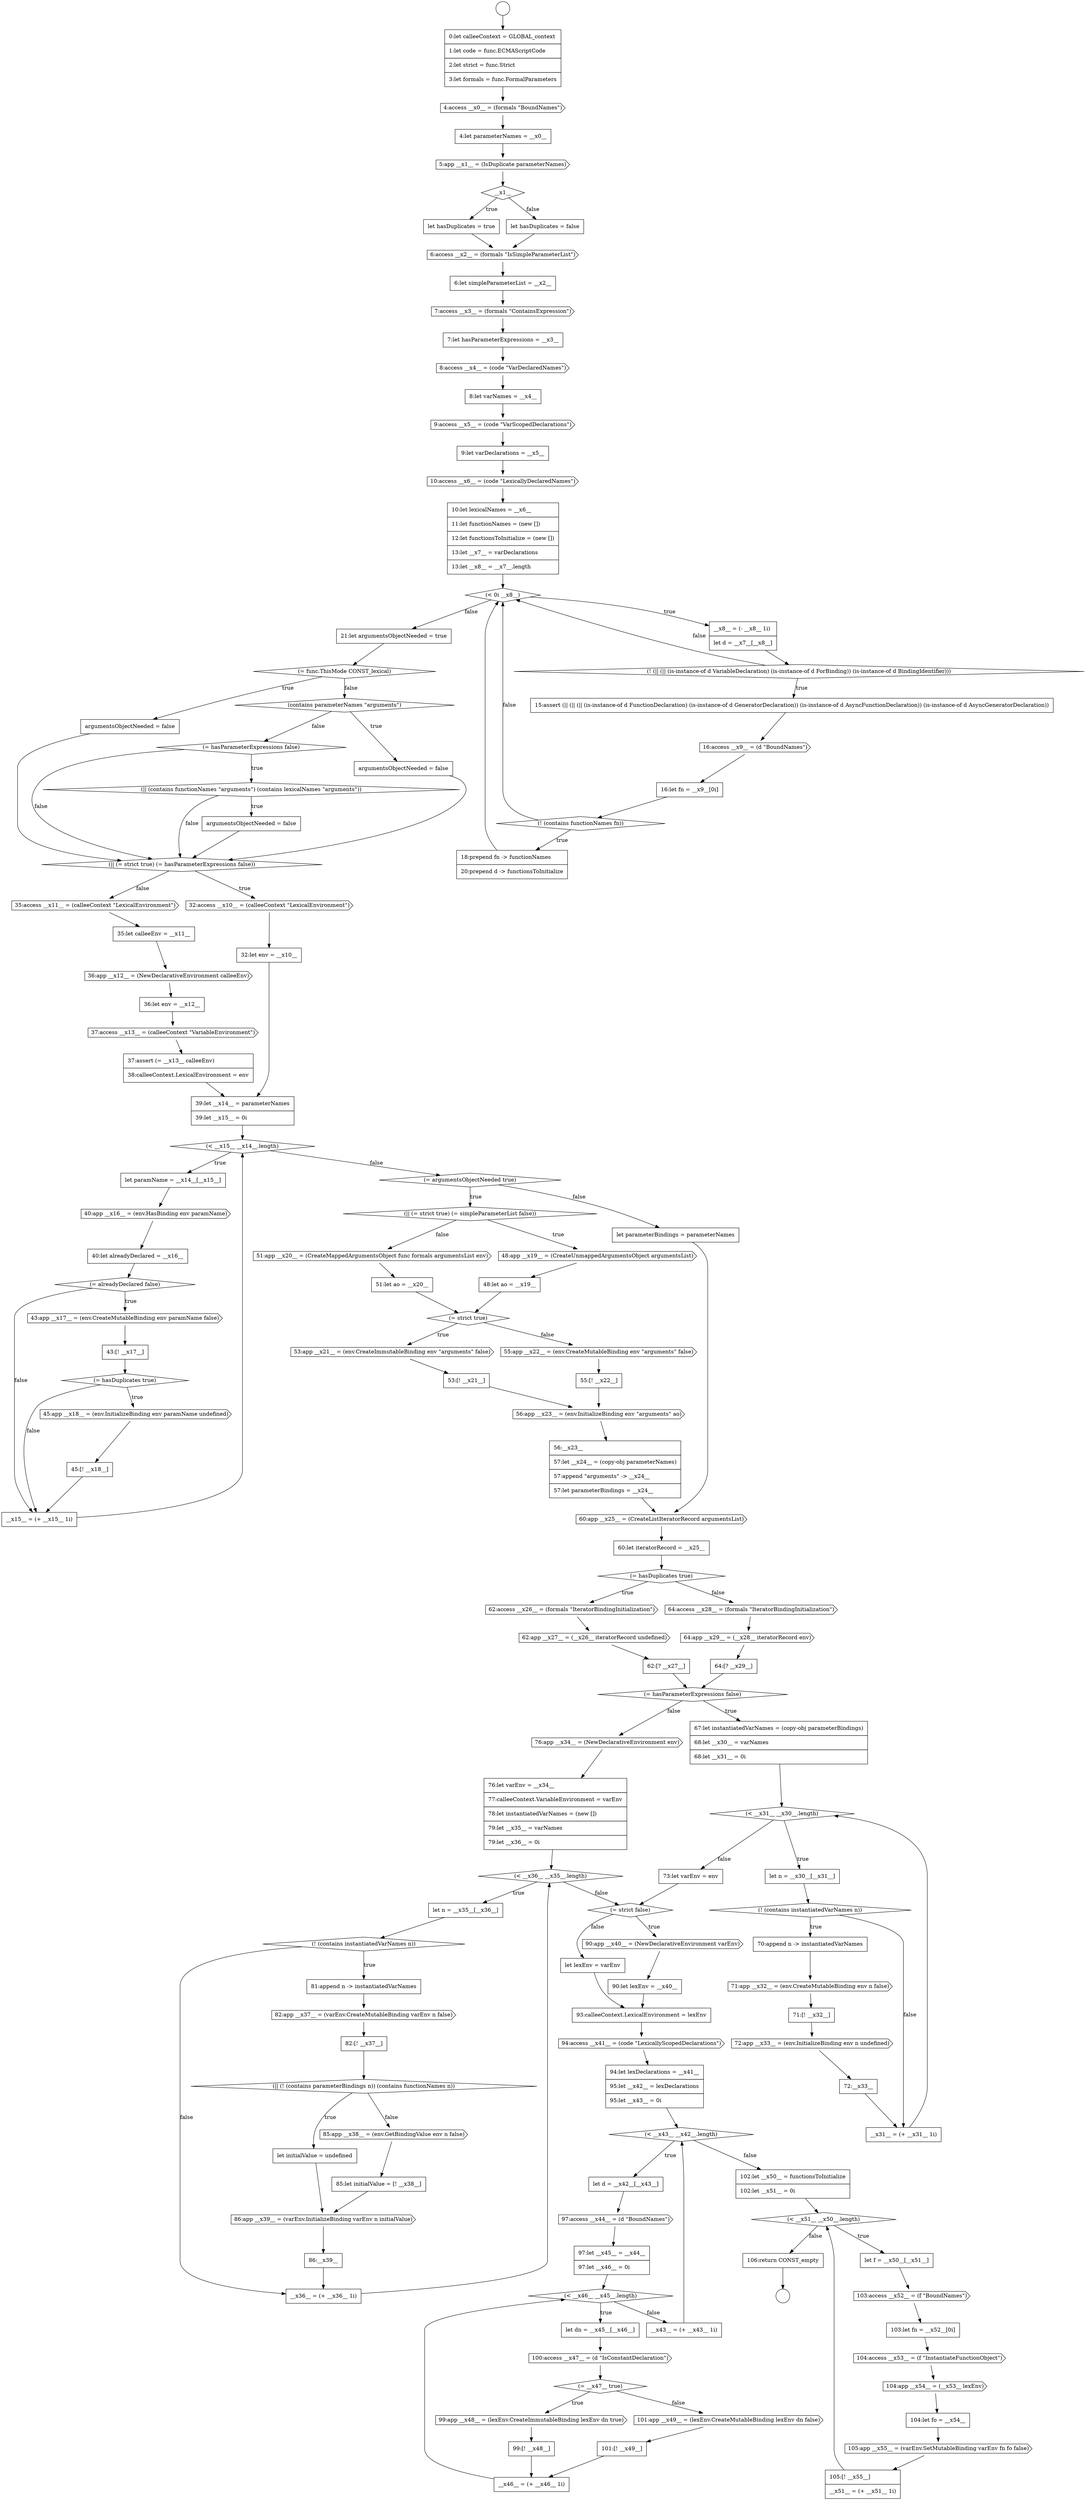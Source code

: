 digraph {
  node2417 [shape=none, margin=0, label=<<font color="black">
    <table border="0" cellborder="1" cellspacing="0" cellpadding="10">
      <tr><td align="left">7:let hasParameterExpressions = __x3__</td></tr>
    </table>
  </font>> color="black" fillcolor="white" style=filled]
  node2452 [shape=cds, label=<<font color="black">40:app __x16__ = (env.HasBinding env paramName)</font>> color="black" fillcolor="white" style=filled]
  node2412 [shape=none, margin=0, label=<<font color="black">
    <table border="0" cellborder="1" cellspacing="0" cellpadding="10">
      <tr><td align="left">let hasDuplicates = true</td></tr>
    </table>
  </font>> color="black" fillcolor="white" style=filled]
  node2463 [shape=cds, label=<<font color="black">48:app __x19__ = (CreateUnmappedArgumentsObject argumentsList)</font>> color="black" fillcolor="white" style=filled]
  node2499 [shape=none, margin=0, label=<<font color="black">
    <table border="0" cellborder="1" cellspacing="0" cellpadding="10">
      <tr><td align="left">let n = __x35__[__x36__]</td></tr>
    </table>
  </font>> color="black" fillcolor="white" style=filled]
  node2427 [shape=none, margin=0, label=<<font color="black">
    <table border="0" cellborder="1" cellspacing="0" cellpadding="10">
      <tr><td align="left">15:assert (|| (|| (|| (is-instance-of d FunctionDeclaration) (is-instance-of d GeneratorDeclaration)) (is-instance-of d AsyncFunctionDeclaration)) (is-instance-of d AsyncGeneratorDeclaration))</td></tr>
    </table>
  </font>> color="black" fillcolor="white" style=filled]
  node2480 [shape=none, margin=0, label=<<font color="black">
    <table border="0" cellborder="1" cellspacing="0" cellpadding="10">
      <tr><td align="left">62:[? __x27__]</td></tr>
    </table>
  </font>> color="black" fillcolor="white" style=filled]
  node2512 [shape=cds, label=<<font color="black">90:app __x40__ = (NewDeclarativeEnvironment varEnv)</font>> color="black" fillcolor="white" style=filled]
  node2495 [shape=none, margin=0, label=<<font color="black">
    <table border="0" cellborder="1" cellspacing="0" cellpadding="10">
      <tr><td align="left">73:let varEnv = env</td></tr>
    </table>
  </font>> color="black" fillcolor="white" style=filled]
  node2527 [shape=none, margin=0, label=<<font color="black">
    <table border="0" cellborder="1" cellspacing="0" cellpadding="10">
      <tr><td align="left">99:[! __x48__]</td></tr>
    </table>
  </font>> color="black" fillcolor="white" style=filled]
  node2448 [shape=none, margin=0, label=<<font color="black">
    <table border="0" cellborder="1" cellspacing="0" cellpadding="10">
      <tr><td align="left">37:assert (= __x13__ calleeEnv)</td></tr>
      <tr><td align="left">38:calleeContext.LexicalEnvironment = env</td></tr>
    </table>
  </font>> color="black" fillcolor="white" style=filled]
  node2434 [shape=none, margin=0, label=<<font color="black">
    <table border="0" cellborder="1" cellspacing="0" cellpadding="10">
      <tr><td align="left">argumentsObjectNeeded = false</td></tr>
    </table>
  </font>> color="black" fillcolor="white" style=filled]
  node2476 [shape=none, margin=0, label=<<font color="black">
    <table border="0" cellborder="1" cellspacing="0" cellpadding="10">
      <tr><td align="left">60:let iteratorRecord = __x25__</td></tr>
    </table>
  </font>> color="black" fillcolor="white" style=filled]
  node2459 [shape=none, margin=0, label=<<font color="black">
    <table border="0" cellborder="1" cellspacing="0" cellpadding="10">
      <tr><td align="left">45:[! __x18__]</td></tr>
    </table>
  </font>> color="black" fillcolor="white" style=filled]
  node2432 [shape=none, margin=0, label=<<font color="black">
    <table border="0" cellborder="1" cellspacing="0" cellpadding="10">
      <tr><td align="left">21:let argumentsObjectNeeded = true</td></tr>
    </table>
  </font>> color="black" fillcolor="white" style=filled]
  node2491 [shape=none, margin=0, label=<<font color="black">
    <table border="0" cellborder="1" cellspacing="0" cellpadding="10">
      <tr><td align="left">71:[! __x32__]</td></tr>
    </table>
  </font>> color="black" fillcolor="white" style=filled]
  node2516 [shape=cds, label=<<font color="black">94:access __x41__ = (code &quot;LexicallyScopedDeclarations&quot;)</font>> color="black" fillcolor="white" style=filled]
  node2531 [shape=none, margin=0, label=<<font color="black">
    <table border="0" cellborder="1" cellspacing="0" cellpadding="10">
      <tr><td align="left">__x43__ = (+ __x43__ 1i)</td></tr>
    </table>
  </font>> color="black" fillcolor="white" style=filled]
  node2405 [shape=circle label=" " color="black" fillcolor="white" style=filled]
  node2501 [shape=none, margin=0, label=<<font color="black">
    <table border="0" cellborder="1" cellspacing="0" cellpadding="10">
      <tr><td align="left">81:append n -&gt; instantiatedVarNames</td></tr>
    </table>
  </font>> color="black" fillcolor="white" style=filled]
  node2444 [shape=none, margin=0, label=<<font color="black">
    <table border="0" cellborder="1" cellspacing="0" cellpadding="10">
      <tr><td align="left">35:let calleeEnv = __x11__</td></tr>
    </table>
  </font>> color="black" fillcolor="white" style=filled]
  node2488 [shape=diamond, label=<<font color="black">(! (contains instantiatedVarNames n))</font>> color="black" fillcolor="white" style=filled]
  node2466 [shape=none, margin=0, label=<<font color="black">
    <table border="0" cellborder="1" cellspacing="0" cellpadding="10">
      <tr><td align="left">51:let ao = __x20__</td></tr>
    </table>
  </font>> color="black" fillcolor="white" style=filled]
  node2420 [shape=cds, label=<<font color="black">9:access __x5__ = (code &quot;VarScopedDeclarations&quot;)</font>> color="black" fillcolor="white" style=filled]
  node2520 [shape=cds, label=<<font color="black">97:access __x44__ = (d &quot;BoundNames&quot;)</font>> color="black" fillcolor="white" style=filled]
  node2533 [shape=diamond, label=<<font color="black">(&lt; __x51__ __x50__.length)</font>> color="black" fillcolor="white" style=filled]
  node2456 [shape=none, margin=0, label=<<font color="black">
    <table border="0" cellborder="1" cellspacing="0" cellpadding="10">
      <tr><td align="left">43:[! __x17__]</td></tr>
    </table>
  </font>> color="black" fillcolor="white" style=filled]
  node2469 [shape=none, margin=0, label=<<font color="black">
    <table border="0" cellborder="1" cellspacing="0" cellpadding="10">
      <tr><td align="left">53:[! __x21__]</td></tr>
    </table>
  </font>> color="black" fillcolor="white" style=filled]
  node2451 [shape=none, margin=0, label=<<font color="black">
    <table border="0" cellborder="1" cellspacing="0" cellpadding="10">
      <tr><td align="left">let paramName = __x14__[__x15__]</td></tr>
    </table>
  </font>> color="black" fillcolor="white" style=filled]
  node2540 [shape=cds, label=<<font color="black">105:app __x55__ = (varEnv.SetMutableBinding varEnv fn fo false)</font>> color="black" fillcolor="white" style=filled]
  node2508 [shape=cds, label=<<font color="black">86:app __x39__ = (varEnv.InitializeBinding varEnv n initialValue)</font>> color="black" fillcolor="white" style=filled]
  node2437 [shape=diamond, label=<<font color="black">(= hasParameterExpressions false)</font>> color="black" fillcolor="white" style=filled]
  node2483 [shape=none, margin=0, label=<<font color="black">
    <table border="0" cellborder="1" cellspacing="0" cellpadding="10">
      <tr><td align="left">64:[? __x29__]</td></tr>
    </table>
  </font>> color="black" fillcolor="white" style=filled]
  node2424 [shape=diamond, label=<<font color="black">(&lt; 0i __x8__)</font>> color="black" fillcolor="white" style=filled]
  node2523 [shape=none, margin=0, label=<<font color="black">
    <table border="0" cellborder="1" cellspacing="0" cellpadding="10">
      <tr><td align="left">let dn = __x45__[__x46__]</td></tr>
    </table>
  </font>> color="black" fillcolor="white" style=filled]
  node2530 [shape=none, margin=0, label=<<font color="black">
    <table border="0" cellborder="1" cellspacing="0" cellpadding="10">
      <tr><td align="left">__x46__ = (+ __x46__ 1i)</td></tr>
    </table>
  </font>> color="black" fillcolor="white" style=filled]
  node2473 [shape=none, margin=0, label=<<font color="black">
    <table border="0" cellborder="1" cellspacing="0" cellpadding="10">
      <tr><td align="left">56:__x23__</td></tr>
      <tr><td align="left">57:let __x24__ = (copy-obj parameterNames)</td></tr>
      <tr><td align="left">57:append &quot;arguments&quot; -&gt; __x24__</td></tr>
      <tr><td align="left">57:let parameterBindings = __x24__</td></tr>
    </table>
  </font>> color="black" fillcolor="white" style=filled]
  node2496 [shape=cds, label=<<font color="black">76:app __x34__ = (NewDeclarativeEnvironment env)</font>> color="black" fillcolor="white" style=filled]
  node2441 [shape=cds, label=<<font color="black">32:access __x10__ = (calleeContext &quot;LexicalEnvironment&quot;)</font>> color="black" fillcolor="white" style=filled]
  node2409 [shape=none, margin=0, label=<<font color="black">
    <table border="0" cellborder="1" cellspacing="0" cellpadding="10">
      <tr><td align="left">4:let parameterNames = __x0__</td></tr>
    </table>
  </font>> color="black" fillcolor="white" style=filled]
  node2428 [shape=cds, label=<<font color="black">16:access __x9__ = (d &quot;BoundNames&quot;)</font>> color="black" fillcolor="white" style=filled]
  node2541 [shape=none, margin=0, label=<<font color="black">
    <table border="0" cellborder="1" cellspacing="0" cellpadding="10">
      <tr><td align="left">105:[! __x55__]</td></tr>
      <tr><td align="left">__x51__ = (+ __x51__ 1i)</td></tr>
    </table>
  </font>> color="black" fillcolor="white" style=filled]
  node2414 [shape=cds, label=<<font color="black">6:access __x2__ = (formals &quot;IsSimpleParameterList&quot;)</font>> color="black" fillcolor="white" style=filled]
  node2528 [shape=cds, label=<<font color="black">101:app __x49__ = (lexEnv.CreateMutableBinding lexEnv dn false)</font>> color="black" fillcolor="white" style=filled]
  node2445 [shape=cds, label=<<font color="black">36:app __x12__ = (NewDeclarativeEnvironment calleeEnv)</font>> color="black" fillcolor="white" style=filled]
  node2464 [shape=none, margin=0, label=<<font color="black">
    <table border="0" cellborder="1" cellspacing="0" cellpadding="10">
      <tr><td align="left">48:let ao = __x19__</td></tr>
    </table>
  </font>> color="black" fillcolor="white" style=filled]
  node2492 [shape=cds, label=<<font color="black">72:app __x33__ = (env.InitializeBinding env n undefined)</font>> color="black" fillcolor="white" style=filled]
  node2433 [shape=diamond, label=<<font color="black">(= func.ThisMode CONST_lexical)</font>> color="black" fillcolor="white" style=filled]
  node2477 [shape=diamond, label=<<font color="black">(= hasDuplicates true)</font>> color="black" fillcolor="white" style=filled]
  node2498 [shape=diamond, label=<<font color="black">(&lt; __x36__ __x35__.length)</font>> color="black" fillcolor="white" style=filled]
  node2515 [shape=none, margin=0, label=<<font color="black">
    <table border="0" cellborder="1" cellspacing="0" cellpadding="10">
      <tr><td align="left">93:calleeContext.LexicalEnvironment = lexEnv</td></tr>
    </table>
  </font>> color="black" fillcolor="white" style=filled]
  node2509 [shape=none, margin=0, label=<<font color="black">
    <table border="0" cellborder="1" cellspacing="0" cellpadding="10">
      <tr><td align="left">86:__x39__</td></tr>
    </table>
  </font>> color="black" fillcolor="white" style=filled]
  node2537 [shape=cds, label=<<font color="black">104:access __x53__ = (f &quot;InstantiateFunctionObject&quot;)</font>> color="black" fillcolor="white" style=filled]
  node2460 [shape=none, margin=0, label=<<font color="black">
    <table border="0" cellborder="1" cellspacing="0" cellpadding="10">
      <tr><td align="left">__x15__ = (+ __x15__ 1i)</td></tr>
    </table>
  </font>> color="black" fillcolor="white" style=filled]
  node2419 [shape=none, margin=0, label=<<font color="black">
    <table border="0" cellborder="1" cellspacing="0" cellpadding="10">
      <tr><td align="left">8:let varNames = __x4__</td></tr>
    </table>
  </font>> color="black" fillcolor="white" style=filled]
  node2455 [shape=cds, label=<<font color="black">43:app __x17__ = (env.CreateMutableBinding env paramName false)</font>> color="black" fillcolor="white" style=filled]
  node2472 [shape=cds, label=<<font color="black">56:app __x23__ = (env.InitializeBinding env &quot;arguments&quot; ao)</font>> color="black" fillcolor="white" style=filled]
  node2504 [shape=diamond, label=<<font color="black">(|| (! (contains parameterBindings n)) (contains functionNames n))</font>> color="black" fillcolor="white" style=filled]
  node2450 [shape=diamond, label=<<font color="black">(&lt; __x15__ __x14__.length)</font>> color="black" fillcolor="white" style=filled]
  node2519 [shape=none, margin=0, label=<<font color="black">
    <table border="0" cellborder="1" cellspacing="0" cellpadding="10">
      <tr><td align="left">let d = __x42__[__x43__]</td></tr>
    </table>
  </font>> color="black" fillcolor="white" style=filled]
  node2536 [shape=none, margin=0, label=<<font color="black">
    <table border="0" cellborder="1" cellspacing="0" cellpadding="10">
      <tr><td align="left">103:let fn = __x52__[0i]</td></tr>
    </table>
  </font>> color="black" fillcolor="white" style=filled]
  node2487 [shape=none, margin=0, label=<<font color="black">
    <table border="0" cellborder="1" cellspacing="0" cellpadding="10">
      <tr><td align="left">let n = __x30__[__x31__]</td></tr>
    </table>
  </font>> color="black" fillcolor="white" style=filled]
  node2465 [shape=cds, label=<<font color="black">51:app __x20__ = (CreateMappedArgumentsObject func formals argumentsList env)</font>> color="black" fillcolor="white" style=filled]
  node2505 [shape=none, margin=0, label=<<font color="black">
    <table border="0" cellborder="1" cellspacing="0" cellpadding="10">
      <tr><td align="left">let initialValue = undefined</td></tr>
    </table>
  </font>> color="black" fillcolor="white" style=filled]
  node2497 [shape=none, margin=0, label=<<font color="black">
    <table border="0" cellborder="1" cellspacing="0" cellpadding="10">
      <tr><td align="left">76:let varEnv = __x34__</td></tr>
      <tr><td align="left">77:calleeContext.VariableEnvironment = varEnv</td></tr>
      <tr><td align="left">78:let instantiatedVarNames = (new [])</td></tr>
      <tr><td align="left">79:let __x35__ = varNames</td></tr>
      <tr><td align="left">79:let __x36__ = 0i</td></tr>
    </table>
  </font>> color="black" fillcolor="white" style=filled]
  node2482 [shape=cds, label=<<font color="black">64:app __x29__ = (__x28__ iteratorRecord env)</font>> color="black" fillcolor="white" style=filled]
  node2440 [shape=diamond, label=<<font color="black">(|| (= strict true) (= hasParameterExpressions false))</font>> color="black" fillcolor="white" style=filled]
  node2408 [shape=cds, label=<<font color="black">4:access __x0__ = (formals &quot;BoundNames&quot;)</font>> color="black" fillcolor="white" style=filled]
  node2423 [shape=none, margin=0, label=<<font color="black">
    <table border="0" cellborder="1" cellspacing="0" cellpadding="10">
      <tr><td align="left">10:let lexicalNames = __x6__</td></tr>
      <tr><td align="left">11:let functionNames = (new [])</td></tr>
      <tr><td align="left">12:let functionsToInitialize = (new [])</td></tr>
      <tr><td align="left">13:let __x7__ = varDeclarations</td></tr>
      <tr><td align="left">13:let __x8__ = __x7__.length</td></tr>
    </table>
  </font>> color="black" fillcolor="white" style=filled]
  node2529 [shape=none, margin=0, label=<<font color="black">
    <table border="0" cellborder="1" cellspacing="0" cellpadding="10">
      <tr><td align="left">101:[! __x49__]</td></tr>
    </table>
  </font>> color="black" fillcolor="white" style=filled]
  node2413 [shape=none, margin=0, label=<<font color="black">
    <table border="0" cellborder="1" cellspacing="0" cellpadding="10">
      <tr><td align="left">let hasDuplicates = false</td></tr>
    </table>
  </font>> color="black" fillcolor="white" style=filled]
  node2524 [shape=cds, label=<<font color="black">100:access __x47__ = (d &quot;IsConstantDeclaration&quot;)</font>> color="black" fillcolor="white" style=filled]
  node2525 [shape=diamond, label=<<font color="black">(= __x47__ true)</font>> color="black" fillcolor="white" style=filled]
  node2489 [shape=none, margin=0, label=<<font color="black">
    <table border="0" cellborder="1" cellspacing="0" cellpadding="10">
      <tr><td align="left">70:append n -&gt; instantiatedVarNames</td></tr>
    </table>
  </font>> color="black" fillcolor="white" style=filled]
  node2514 [shape=none, margin=0, label=<<font color="black">
    <table border="0" cellborder="1" cellspacing="0" cellpadding="10">
      <tr><td align="left">let lexEnv = varEnv</td></tr>
    </table>
  </font>> color="black" fillcolor="white" style=filled]
  node2442 [shape=none, margin=0, label=<<font color="black">
    <table border="0" cellborder="1" cellspacing="0" cellpadding="10">
      <tr><td align="left">32:let env = __x10__</td></tr>
    </table>
  </font>> color="black" fillcolor="white" style=filled]
  node2457 [shape=diamond, label=<<font color="black">(= hasDuplicates true)</font>> color="black" fillcolor="white" style=filled]
  node2425 [shape=none, margin=0, label=<<font color="black">
    <table border="0" cellborder="1" cellspacing="0" cellpadding="10">
      <tr><td align="left">__x8__ = (- __x8__ 1i)</td></tr>
      <tr><td align="left">let d = __x7__[__x8__]</td></tr>
    </table>
  </font>> color="black" fillcolor="white" style=filled]
  node2474 [shape=none, margin=0, label=<<font color="black">
    <table border="0" cellborder="1" cellspacing="0" cellpadding="10">
      <tr><td align="left">let parameterBindings = parameterNames</td></tr>
    </table>
  </font>> color="black" fillcolor="white" style=filled]
  node2510 [shape=none, margin=0, label=<<font color="black">
    <table border="0" cellborder="1" cellspacing="0" cellpadding="10">
      <tr><td align="left">__x36__ = (+ __x36__ 1i)</td></tr>
    </table>
  </font>> color="black" fillcolor="white" style=filled]
  node2521 [shape=none, margin=0, label=<<font color="black">
    <table border="0" cellborder="1" cellspacing="0" cellpadding="10">
      <tr><td align="left">97:let __x45__ = __x44__</td></tr>
      <tr><td align="left">97:let __x46__ = 0i</td></tr>
    </table>
  </font>> color="black" fillcolor="white" style=filled]
  node2538 [shape=cds, label=<<font color="black">104:app __x54__ = (__x53__ lexEnv)</font>> color="black" fillcolor="white" style=filled]
  node2478 [shape=cds, label=<<font color="black">62:access __x26__ = (formals &quot;IteratorBindingInitialization&quot;)</font>> color="black" fillcolor="white" style=filled]
  node2422 [shape=cds, label=<<font color="black">10:access __x6__ = (code &quot;LexicallyDeclaredNames&quot;)</font>> color="black" fillcolor="white" style=filled]
  node2415 [shape=none, margin=0, label=<<font color="black">
    <table border="0" cellborder="1" cellspacing="0" cellpadding="10">
      <tr><td align="left">6:let simpleParameterList = __x2__</td></tr>
    </table>
  </font>> color="black" fillcolor="white" style=filled]
  node2493 [shape=none, margin=0, label=<<font color="black">
    <table border="0" cellborder="1" cellspacing="0" cellpadding="10">
      <tr><td align="left">72:__x33__</td></tr>
    </table>
  </font>> color="black" fillcolor="white" style=filled]
  node2446 [shape=none, margin=0, label=<<font color="black">
    <table border="0" cellborder="1" cellspacing="0" cellpadding="10">
      <tr><td align="left">36:let env = __x12__</td></tr>
    </table>
  </font>> color="black" fillcolor="white" style=filled]
  node2410 [shape=cds, label=<<font color="black">5:app __x1__ = (IsDuplicate parameterNames)</font>> color="black" fillcolor="white" style=filled]
  node2542 [shape=none, margin=0, label=<<font color="black">
    <table border="0" cellborder="1" cellspacing="0" cellpadding="10">
      <tr><td align="left">106:return CONST_empty</td></tr>
    </table>
  </font>> color="black" fillcolor="white" style=filled]
  node2461 [shape=diamond, label=<<font color="black">(= argumentsObjectNeeded true)</font>> color="black" fillcolor="white" style=filled]
  node2418 [shape=cds, label=<<font color="black">8:access __x4__ = (code &quot;VarDeclaredNames&quot;)</font>> color="black" fillcolor="white" style=filled]
  node2439 [shape=none, margin=0, label=<<font color="black">
    <table border="0" cellborder="1" cellspacing="0" cellpadding="10">
      <tr><td align="left">argumentsObjectNeeded = false</td></tr>
    </table>
  </font>> color="black" fillcolor="white" style=filled]
  node2481 [shape=cds, label=<<font color="black">64:access __x28__ = (formals &quot;IteratorBindingInitialization&quot;)</font>> color="black" fillcolor="white" style=filled]
  node2535 [shape=cds, label=<<font color="black">103:access __x52__ = (f &quot;BoundNames&quot;)</font>> color="black" fillcolor="white" style=filled]
  node2506 [shape=cds, label=<<font color="black">85:app __x38__ = (env.GetBindingValue env n false)</font>> color="black" fillcolor="white" style=filled]
  node2471 [shape=none, margin=0, label=<<font color="black">
    <table border="0" cellborder="1" cellspacing="0" cellpadding="10">
      <tr><td align="left">55:[! __x22__]</td></tr>
    </table>
  </font>> color="black" fillcolor="white" style=filled]
  node2503 [shape=none, margin=0, label=<<font color="black">
    <table border="0" cellborder="1" cellspacing="0" cellpadding="10">
      <tr><td align="left">82:[! __x37__]</td></tr>
    </table>
  </font>> color="black" fillcolor="white" style=filled]
  node2449 [shape=none, margin=0, label=<<font color="black">
    <table border="0" cellborder="1" cellspacing="0" cellpadding="10">
      <tr><td align="left">39:let __x14__ = parameterNames</td></tr>
      <tr><td align="left">39:let __x15__ = 0i</td></tr>
    </table>
  </font>> color="black" fillcolor="white" style=filled]
  node2513 [shape=none, margin=0, label=<<font color="black">
    <table border="0" cellborder="1" cellspacing="0" cellpadding="10">
      <tr><td align="left">90:let lexEnv = __x40__</td></tr>
    </table>
  </font>> color="black" fillcolor="white" style=filled]
  node2518 [shape=diamond, label=<<font color="black">(&lt; __x43__ __x42__.length)</font>> color="black" fillcolor="white" style=filled]
  node2407 [shape=none, margin=0, label=<<font color="black">
    <table border="0" cellborder="1" cellspacing="0" cellpadding="10">
      <tr><td align="left">0:let calleeContext = GLOBAL_context</td></tr>
      <tr><td align="left">1:let code = func.ECMAScriptCode</td></tr>
      <tr><td align="left">2:let strict = func.Strict</td></tr>
      <tr><td align="left">3:let formals = func.FormalParameters</td></tr>
    </table>
  </font>> color="black" fillcolor="white" style=filled]
  node2454 [shape=diamond, label=<<font color="black">(= alreadyDeclared false)</font>> color="black" fillcolor="white" style=filled]
  node2429 [shape=none, margin=0, label=<<font color="black">
    <table border="0" cellborder="1" cellspacing="0" cellpadding="10">
      <tr><td align="left">16:let fn = __x9__[0i]</td></tr>
    </table>
  </font>> color="black" fillcolor="white" style=filled]
  node2486 [shape=diamond, label=<<font color="black">(&lt; __x31__ __x30__.length)</font>> color="black" fillcolor="white" style=filled]
  node2468 [shape=cds, label=<<font color="black">53:app __x21__ = (env.CreateImmutableBinding env &quot;arguments&quot; false)</font>> color="black" fillcolor="white" style=filled]
  node2426 [shape=diamond, label=<<font color="black">(! (|| (|| (is-instance-of d VariableDeclaration) (is-instance-of d ForBinding)) (is-instance-of d BindingIdentifier)))</font>> color="black" fillcolor="white" style=filled]
  node2511 [shape=diamond, label=<<font color="black">(= strict false)</font>> color="black" fillcolor="white" style=filled]
  node2411 [shape=diamond, label=<<font color="black">__x1__</font>> color="black" fillcolor="white" style=filled]
  node2500 [shape=diamond, label=<<font color="black">(! (contains instantiatedVarNames n))</font>> color="black" fillcolor="white" style=filled]
  node2435 [shape=diamond, label=<<font color="black">(contains parameterNames &quot;arguments&quot;)</font>> color="black" fillcolor="white" style=filled]
  node2458 [shape=cds, label=<<font color="black">45:app __x18__ = (env.InitializeBinding env paramName undefined)</font>> color="black" fillcolor="white" style=filled]
  node2479 [shape=cds, label=<<font color="black">62:app __x27__ = (__x26__ iteratorRecord undefined)</font>> color="black" fillcolor="white" style=filled]
  node2490 [shape=cds, label=<<font color="black">71:app __x32__ = (env.CreateMutableBinding env n false)</font>> color="black" fillcolor="white" style=filled]
  node2443 [shape=cds, label=<<font color="black">35:access __x11__ = (calleeContext &quot;LexicalEnvironment&quot;)</font>> color="black" fillcolor="white" style=filled]
  node2406 [shape=circle label=" " color="black" fillcolor="white" style=filled]
  node2532 [shape=none, margin=0, label=<<font color="black">
    <table border="0" cellborder="1" cellspacing="0" cellpadding="10">
      <tr><td align="left">102:let __x50__ = functionsToInitialize</td></tr>
      <tr><td align="left">102:let __x51__ = 0i</td></tr>
    </table>
  </font>> color="black" fillcolor="white" style=filled]
  node2431 [shape=none, margin=0, label=<<font color="black">
    <table border="0" cellborder="1" cellspacing="0" cellpadding="10">
      <tr><td align="left">18:prepend fn -&gt; functionNames</td></tr>
      <tr><td align="left">20:prepend d -&gt; functionsToInitialize</td></tr>
    </table>
  </font>> color="black" fillcolor="white" style=filled]
  node2526 [shape=cds, label=<<font color="black">99:app __x48__ = (lexEnv.CreateImmutableBinding lexEnv dn true)</font>> color="black" fillcolor="white" style=filled]
  node2416 [shape=cds, label=<<font color="black">7:access __x3__ = (formals &quot;ContainsExpression&quot;)</font>> color="black" fillcolor="white" style=filled]
  node2447 [shape=cds, label=<<font color="black">37:access __x13__ = (calleeContext &quot;VariableEnvironment&quot;)</font>> color="black" fillcolor="white" style=filled]
  node2475 [shape=cds, label=<<font color="black">60:app __x25__ = (CreateListIteratorRecord argumentsList)</font>> color="black" fillcolor="white" style=filled]
  node2462 [shape=diamond, label=<<font color="black">(|| (= strict true) (= simpleParameterList false))</font>> color="black" fillcolor="white" style=filled]
  node2494 [shape=none, margin=0, label=<<font color="black">
    <table border="0" cellborder="1" cellspacing="0" cellpadding="10">
      <tr><td align="left">__x31__ = (+ __x31__ 1i)</td></tr>
    </table>
  </font>> color="black" fillcolor="white" style=filled]
  node2421 [shape=none, margin=0, label=<<font color="black">
    <table border="0" cellborder="1" cellspacing="0" cellpadding="10">
      <tr><td align="left">9:let varDeclarations = __x5__</td></tr>
    </table>
  </font>> color="black" fillcolor="white" style=filled]
  node2517 [shape=none, margin=0, label=<<font color="black">
    <table border="0" cellborder="1" cellspacing="0" cellpadding="10">
      <tr><td align="left">94:let lexDeclarations = __x41__</td></tr>
      <tr><td align="left">95:let __x42__ = lexDeclarations</td></tr>
      <tr><td align="left">95:let __x43__ = 0i</td></tr>
    </table>
  </font>> color="black" fillcolor="white" style=filled]
  node2534 [shape=none, margin=0, label=<<font color="black">
    <table border="0" cellborder="1" cellspacing="0" cellpadding="10">
      <tr><td align="left">let f = __x50__[__x51__]</td></tr>
    </table>
  </font>> color="black" fillcolor="white" style=filled]
  node2522 [shape=diamond, label=<<font color="black">(&lt; __x46__ __x45__.length)</font>> color="black" fillcolor="white" style=filled]
  node2502 [shape=cds, label=<<font color="black">82:app __x37__ = (varEnv.CreateMutableBinding varEnv n false)</font>> color="black" fillcolor="white" style=filled]
  node2430 [shape=diamond, label=<<font color="black">(! (contains functionNames fn))</font>> color="black" fillcolor="white" style=filled]
  node2485 [shape=none, margin=0, label=<<font color="black">
    <table border="0" cellborder="1" cellspacing="0" cellpadding="10">
      <tr><td align="left">67:let instantiatedVarNames = (copy-obj parameterBindings)</td></tr>
      <tr><td align="left">68:let __x30__ = varNames</td></tr>
      <tr><td align="left">68:let __x31__ = 0i</td></tr>
    </table>
  </font>> color="black" fillcolor="white" style=filled]
  node2467 [shape=diamond, label=<<font color="black">(= strict true)</font>> color="black" fillcolor="white" style=filled]
  node2507 [shape=none, margin=0, label=<<font color="black">
    <table border="0" cellborder="1" cellspacing="0" cellpadding="10">
      <tr><td align="left">85:let initialValue = [! __x38__]</td></tr>
    </table>
  </font>> color="black" fillcolor="white" style=filled]
  node2539 [shape=none, margin=0, label=<<font color="black">
    <table border="0" cellborder="1" cellspacing="0" cellpadding="10">
      <tr><td align="left">104:let fo = __x54__</td></tr>
    </table>
  </font>> color="black" fillcolor="white" style=filled]
  node2484 [shape=diamond, label=<<font color="black">(= hasParameterExpressions false)</font>> color="black" fillcolor="white" style=filled]
  node2436 [shape=none, margin=0, label=<<font color="black">
    <table border="0" cellborder="1" cellspacing="0" cellpadding="10">
      <tr><td align="left">argumentsObjectNeeded = false</td></tr>
    </table>
  </font>> color="black" fillcolor="white" style=filled]
  node2438 [shape=diamond, label=<<font color="black">(|| (contains functionNames &quot;arguments&quot;) (contains lexicalNames &quot;arguments&quot;))</font>> color="black" fillcolor="white" style=filled]
  node2453 [shape=none, margin=0, label=<<font color="black">
    <table border="0" cellborder="1" cellspacing="0" cellpadding="10">
      <tr><td align="left">40:let alreadyDeclared = __x16__</td></tr>
    </table>
  </font>> color="black" fillcolor="white" style=filled]
  node2470 [shape=cds, label=<<font color="black">55:app __x22__ = (env.CreateMutableBinding env &quot;arguments&quot; false)</font>> color="black" fillcolor="white" style=filled]
  node2474 -> node2475 [ color="black"]
  node2476 -> node2477 [ color="black"]
  node2417 -> node2418 [ color="black"]
  node2470 -> node2471 [ color="black"]
  node2500 -> node2501 [label=<<font color="black">true</font>> color="black"]
  node2500 -> node2510 [label=<<font color="black">false</font>> color="black"]
  node2467 -> node2468 [label=<<font color="black">true</font>> color="black"]
  node2467 -> node2470 [label=<<font color="black">false</font>> color="black"]
  node2413 -> node2414 [ color="black"]
  node2521 -> node2522 [ color="black"]
  node2510 -> node2498 [ color="black"]
  node2432 -> node2433 [ color="black"]
  node2489 -> node2490 [ color="black"]
  node2479 -> node2480 [ color="black"]
  node2461 -> node2462 [label=<<font color="black">true</font>> color="black"]
  node2461 -> node2474 [label=<<font color="black">false</font>> color="black"]
  node2448 -> node2449 [ color="black"]
  node2542 -> node2406 [ color="black"]
  node2499 -> node2500 [ color="black"]
  node2425 -> node2426 [ color="black"]
  node2497 -> node2498 [ color="black"]
  node2443 -> node2444 [ color="black"]
  node2506 -> node2507 [ color="black"]
  node2529 -> node2530 [ color="black"]
  node2436 -> node2440 [ color="black"]
  node2427 -> node2428 [ color="black"]
  node2424 -> node2425 [label=<<font color="black">true</font>> color="black"]
  node2424 -> node2432 [label=<<font color="black">false</font>> color="black"]
  node2525 -> node2526 [label=<<font color="black">true</font>> color="black"]
  node2525 -> node2528 [label=<<font color="black">false</font>> color="black"]
  node2541 -> node2533 [ color="black"]
  node2447 -> node2448 [ color="black"]
  node2528 -> node2529 [ color="black"]
  node2496 -> node2497 [ color="black"]
  node2466 -> node2467 [ color="black"]
  node2491 -> node2492 [ color="black"]
  node2487 -> node2488 [ color="black"]
  node2516 -> node2517 [ color="black"]
  node2462 -> node2463 [label=<<font color="black">true</font>> color="black"]
  node2462 -> node2465 [label=<<font color="black">false</font>> color="black"]
  node2458 -> node2459 [ color="black"]
  node2481 -> node2482 [ color="black"]
  node2522 -> node2523 [label=<<font color="black">true</font>> color="black"]
  node2522 -> node2531 [label=<<font color="black">false</font>> color="black"]
  node2503 -> node2504 [ color="black"]
  node2445 -> node2446 [ color="black"]
  node2421 -> node2422 [ color="black"]
  node2504 -> node2505 [label=<<font color="black">true</font>> color="black"]
  node2504 -> node2506 [label=<<font color="black">false</font>> color="black"]
  node2509 -> node2510 [ color="black"]
  node2429 -> node2430 [ color="black"]
  node2501 -> node2502 [ color="black"]
  node2538 -> node2539 [ color="black"]
  node2530 -> node2522 [ color="black"]
  node2450 -> node2451 [label=<<font color="black">true</font>> color="black"]
  node2450 -> node2461 [label=<<font color="black">false</font>> color="black"]
  node2492 -> node2493 [ color="black"]
  node2411 -> node2412 [label=<<font color="black">true</font>> color="black"]
  node2411 -> node2413 [label=<<font color="black">false</font>> color="black"]
  node2488 -> node2489 [label=<<font color="black">true</font>> color="black"]
  node2488 -> node2494 [label=<<font color="black">false</font>> color="black"]
  node2459 -> node2460 [ color="black"]
  node2507 -> node2508 [ color="black"]
  node2513 -> node2515 [ color="black"]
  node2420 -> node2421 [ color="black"]
  node2475 -> node2476 [ color="black"]
  node2534 -> node2535 [ color="black"]
  node2485 -> node2486 [ color="black"]
  node2434 -> node2440 [ color="black"]
  node2502 -> node2503 [ color="black"]
  node2484 -> node2485 [label=<<font color="black">true</font>> color="black"]
  node2484 -> node2496 [label=<<font color="black">false</font>> color="black"]
  node2477 -> node2478 [label=<<font color="black">true</font>> color="black"]
  node2477 -> node2481 [label=<<font color="black">false</font>> color="black"]
  node2439 -> node2440 [ color="black"]
  node2438 -> node2439 [label=<<font color="black">true</font>> color="black"]
  node2438 -> node2440 [label=<<font color="black">false</font>> color="black"]
  node2433 -> node2434 [label=<<font color="black">true</font>> color="black"]
  node2433 -> node2435 [label=<<font color="black">false</font>> color="black"]
  node2410 -> node2411 [ color="black"]
  node2422 -> node2423 [ color="black"]
  node2437 -> node2438 [label=<<font color="black">true</font>> color="black"]
  node2437 -> node2440 [label=<<font color="black">false</font>> color="black"]
  node2423 -> node2424 [ color="black"]
  node2426 -> node2427 [label=<<font color="black">true</font>> color="black"]
  node2426 -> node2424 [label=<<font color="black">false</font>> color="black"]
  node2490 -> node2491 [ color="black"]
  node2494 -> node2486 [ color="black"]
  node2533 -> node2534 [label=<<font color="black">true</font>> color="black"]
  node2533 -> node2542 [label=<<font color="black">false</font>> color="black"]
  node2430 -> node2431 [label=<<font color="black">true</font>> color="black"]
  node2430 -> node2424 [label=<<font color="black">false</font>> color="black"]
  node2515 -> node2516 [ color="black"]
  node2453 -> node2454 [ color="black"]
  node2414 -> node2415 [ color="black"]
  node2456 -> node2457 [ color="black"]
  node2469 -> node2472 [ color="black"]
  node2468 -> node2469 [ color="black"]
  node2435 -> node2436 [label=<<font color="black">true</font>> color="black"]
  node2435 -> node2437 [label=<<font color="black">false</font>> color="black"]
  node2454 -> node2455 [label=<<font color="black">true</font>> color="black"]
  node2454 -> node2460 [label=<<font color="black">false</font>> color="black"]
  node2480 -> node2484 [ color="black"]
  node2498 -> node2499 [label=<<font color="black">true</font>> color="black"]
  node2498 -> node2511 [label=<<font color="black">false</font>> color="black"]
  node2441 -> node2442 [ color="black"]
  node2523 -> node2524 [ color="black"]
  node2527 -> node2530 [ color="black"]
  node2517 -> node2518 [ color="black"]
  node2419 -> node2420 [ color="black"]
  node2508 -> node2509 [ color="black"]
  node2532 -> node2533 [ color="black"]
  node2405 -> node2407 [ color="black"]
  node2520 -> node2521 [ color="black"]
  node2472 -> node2473 [ color="black"]
  node2428 -> node2429 [ color="black"]
  node2415 -> node2416 [ color="black"]
  node2539 -> node2540 [ color="black"]
  node2495 -> node2511 [ color="black"]
  node2444 -> node2445 [ color="black"]
  node2478 -> node2479 [ color="black"]
  node2483 -> node2484 [ color="black"]
  node2505 -> node2508 [ color="black"]
  node2409 -> node2410 [ color="black"]
  node2418 -> node2419 [ color="black"]
  node2531 -> node2518 [ color="black"]
  node2540 -> node2541 [ color="black"]
  node2471 -> node2472 [ color="black"]
  node2514 -> node2515 [ color="black"]
  node2449 -> node2450 [ color="black"]
  node2526 -> node2527 [ color="black"]
  node2482 -> node2483 [ color="black"]
  node2464 -> node2467 [ color="black"]
  node2408 -> node2409 [ color="black"]
  node2493 -> node2494 [ color="black"]
  node2431 -> node2424 [ color="black"]
  node2518 -> node2519 [label=<<font color="black">true</font>> color="black"]
  node2518 -> node2532 [label=<<font color="black">false</font>> color="black"]
  node2519 -> node2520 [ color="black"]
  node2442 -> node2449 [ color="black"]
  node2511 -> node2512 [label=<<font color="black">true</font>> color="black"]
  node2511 -> node2514 [label=<<font color="black">false</font>> color="black"]
  node2512 -> node2513 [ color="black"]
  node2452 -> node2453 [ color="black"]
  node2460 -> node2450 [ color="black"]
  node2416 -> node2417 [ color="black"]
  node2440 -> node2441 [label=<<font color="black">true</font>> color="black"]
  node2440 -> node2443 [label=<<font color="black">false</font>> color="black"]
  node2451 -> node2452 [ color="black"]
  node2486 -> node2487 [label=<<font color="black">true</font>> color="black"]
  node2486 -> node2495 [label=<<font color="black">false</font>> color="black"]
  node2524 -> node2525 [ color="black"]
  node2537 -> node2538 [ color="black"]
  node2412 -> node2414 [ color="black"]
  node2535 -> node2536 [ color="black"]
  node2457 -> node2458 [label=<<font color="black">true</font>> color="black"]
  node2457 -> node2460 [label=<<font color="black">false</font>> color="black"]
  node2463 -> node2464 [ color="black"]
  node2455 -> node2456 [ color="black"]
  node2407 -> node2408 [ color="black"]
  node2473 -> node2475 [ color="black"]
  node2536 -> node2537 [ color="black"]
  node2446 -> node2447 [ color="black"]
  node2465 -> node2466 [ color="black"]
}
